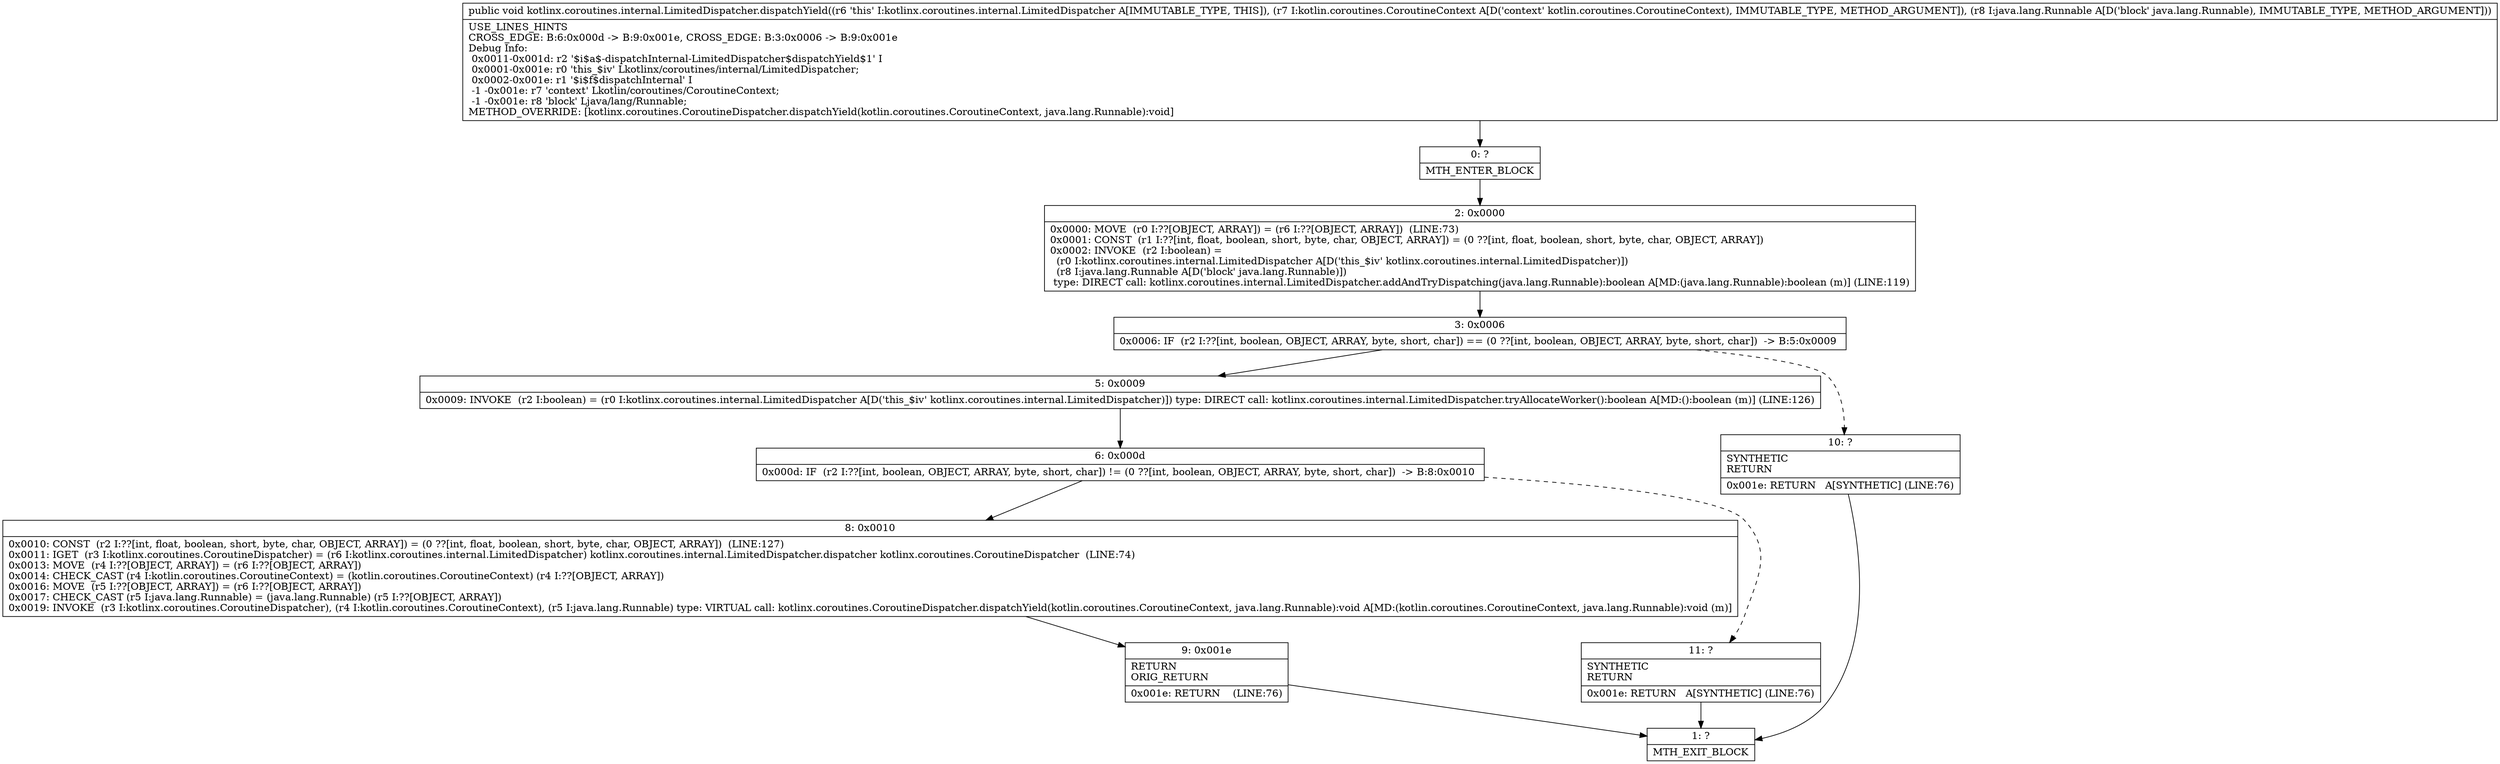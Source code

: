 digraph "CFG forkotlinx.coroutines.internal.LimitedDispatcher.dispatchYield(Lkotlin\/coroutines\/CoroutineContext;Ljava\/lang\/Runnable;)V" {
Node_0 [shape=record,label="{0\:\ ?|MTH_ENTER_BLOCK\l}"];
Node_2 [shape=record,label="{2\:\ 0x0000|0x0000: MOVE  (r0 I:??[OBJECT, ARRAY]) = (r6 I:??[OBJECT, ARRAY])  (LINE:73)\l0x0001: CONST  (r1 I:??[int, float, boolean, short, byte, char, OBJECT, ARRAY]) = (0 ??[int, float, boolean, short, byte, char, OBJECT, ARRAY]) \l0x0002: INVOKE  (r2 I:boolean) = \l  (r0 I:kotlinx.coroutines.internal.LimitedDispatcher A[D('this_$iv' kotlinx.coroutines.internal.LimitedDispatcher)])\l  (r8 I:java.lang.Runnable A[D('block' java.lang.Runnable)])\l type: DIRECT call: kotlinx.coroutines.internal.LimitedDispatcher.addAndTryDispatching(java.lang.Runnable):boolean A[MD:(java.lang.Runnable):boolean (m)] (LINE:119)\l}"];
Node_3 [shape=record,label="{3\:\ 0x0006|0x0006: IF  (r2 I:??[int, boolean, OBJECT, ARRAY, byte, short, char]) == (0 ??[int, boolean, OBJECT, ARRAY, byte, short, char])  \-\> B:5:0x0009 \l}"];
Node_5 [shape=record,label="{5\:\ 0x0009|0x0009: INVOKE  (r2 I:boolean) = (r0 I:kotlinx.coroutines.internal.LimitedDispatcher A[D('this_$iv' kotlinx.coroutines.internal.LimitedDispatcher)]) type: DIRECT call: kotlinx.coroutines.internal.LimitedDispatcher.tryAllocateWorker():boolean A[MD:():boolean (m)] (LINE:126)\l}"];
Node_6 [shape=record,label="{6\:\ 0x000d|0x000d: IF  (r2 I:??[int, boolean, OBJECT, ARRAY, byte, short, char]) != (0 ??[int, boolean, OBJECT, ARRAY, byte, short, char])  \-\> B:8:0x0010 \l}"];
Node_8 [shape=record,label="{8\:\ 0x0010|0x0010: CONST  (r2 I:??[int, float, boolean, short, byte, char, OBJECT, ARRAY]) = (0 ??[int, float, boolean, short, byte, char, OBJECT, ARRAY])  (LINE:127)\l0x0011: IGET  (r3 I:kotlinx.coroutines.CoroutineDispatcher) = (r6 I:kotlinx.coroutines.internal.LimitedDispatcher) kotlinx.coroutines.internal.LimitedDispatcher.dispatcher kotlinx.coroutines.CoroutineDispatcher  (LINE:74)\l0x0013: MOVE  (r4 I:??[OBJECT, ARRAY]) = (r6 I:??[OBJECT, ARRAY]) \l0x0014: CHECK_CAST (r4 I:kotlin.coroutines.CoroutineContext) = (kotlin.coroutines.CoroutineContext) (r4 I:??[OBJECT, ARRAY]) \l0x0016: MOVE  (r5 I:??[OBJECT, ARRAY]) = (r6 I:??[OBJECT, ARRAY]) \l0x0017: CHECK_CAST (r5 I:java.lang.Runnable) = (java.lang.Runnable) (r5 I:??[OBJECT, ARRAY]) \l0x0019: INVOKE  (r3 I:kotlinx.coroutines.CoroutineDispatcher), (r4 I:kotlin.coroutines.CoroutineContext), (r5 I:java.lang.Runnable) type: VIRTUAL call: kotlinx.coroutines.CoroutineDispatcher.dispatchYield(kotlin.coroutines.CoroutineContext, java.lang.Runnable):void A[MD:(kotlin.coroutines.CoroutineContext, java.lang.Runnable):void (m)]\l}"];
Node_9 [shape=record,label="{9\:\ 0x001e|RETURN\lORIG_RETURN\l|0x001e: RETURN    (LINE:76)\l}"];
Node_1 [shape=record,label="{1\:\ ?|MTH_EXIT_BLOCK\l}"];
Node_11 [shape=record,label="{11\:\ ?|SYNTHETIC\lRETURN\l|0x001e: RETURN   A[SYNTHETIC] (LINE:76)\l}"];
Node_10 [shape=record,label="{10\:\ ?|SYNTHETIC\lRETURN\l|0x001e: RETURN   A[SYNTHETIC] (LINE:76)\l}"];
MethodNode[shape=record,label="{public void kotlinx.coroutines.internal.LimitedDispatcher.dispatchYield((r6 'this' I:kotlinx.coroutines.internal.LimitedDispatcher A[IMMUTABLE_TYPE, THIS]), (r7 I:kotlin.coroutines.CoroutineContext A[D('context' kotlin.coroutines.CoroutineContext), IMMUTABLE_TYPE, METHOD_ARGUMENT]), (r8 I:java.lang.Runnable A[D('block' java.lang.Runnable), IMMUTABLE_TYPE, METHOD_ARGUMENT]))  | USE_LINES_HINTS\lCROSS_EDGE: B:6:0x000d \-\> B:9:0x001e, CROSS_EDGE: B:3:0x0006 \-\> B:9:0x001e\lDebug Info:\l  0x0011\-0x001d: r2 '$i$a$\-dispatchInternal\-LimitedDispatcher$dispatchYield$1' I\l  0x0001\-0x001e: r0 'this_$iv' Lkotlinx\/coroutines\/internal\/LimitedDispatcher;\l  0x0002\-0x001e: r1 '$i$f$dispatchInternal' I\l  \-1 \-0x001e: r7 'context' Lkotlin\/coroutines\/CoroutineContext;\l  \-1 \-0x001e: r8 'block' Ljava\/lang\/Runnable;\lMETHOD_OVERRIDE: [kotlinx.coroutines.CoroutineDispatcher.dispatchYield(kotlin.coroutines.CoroutineContext, java.lang.Runnable):void]\l}"];
MethodNode -> Node_0;Node_0 -> Node_2;
Node_2 -> Node_3;
Node_3 -> Node_5;
Node_3 -> Node_10[style=dashed];
Node_5 -> Node_6;
Node_6 -> Node_8;
Node_6 -> Node_11[style=dashed];
Node_8 -> Node_9;
Node_9 -> Node_1;
Node_11 -> Node_1;
Node_10 -> Node_1;
}

